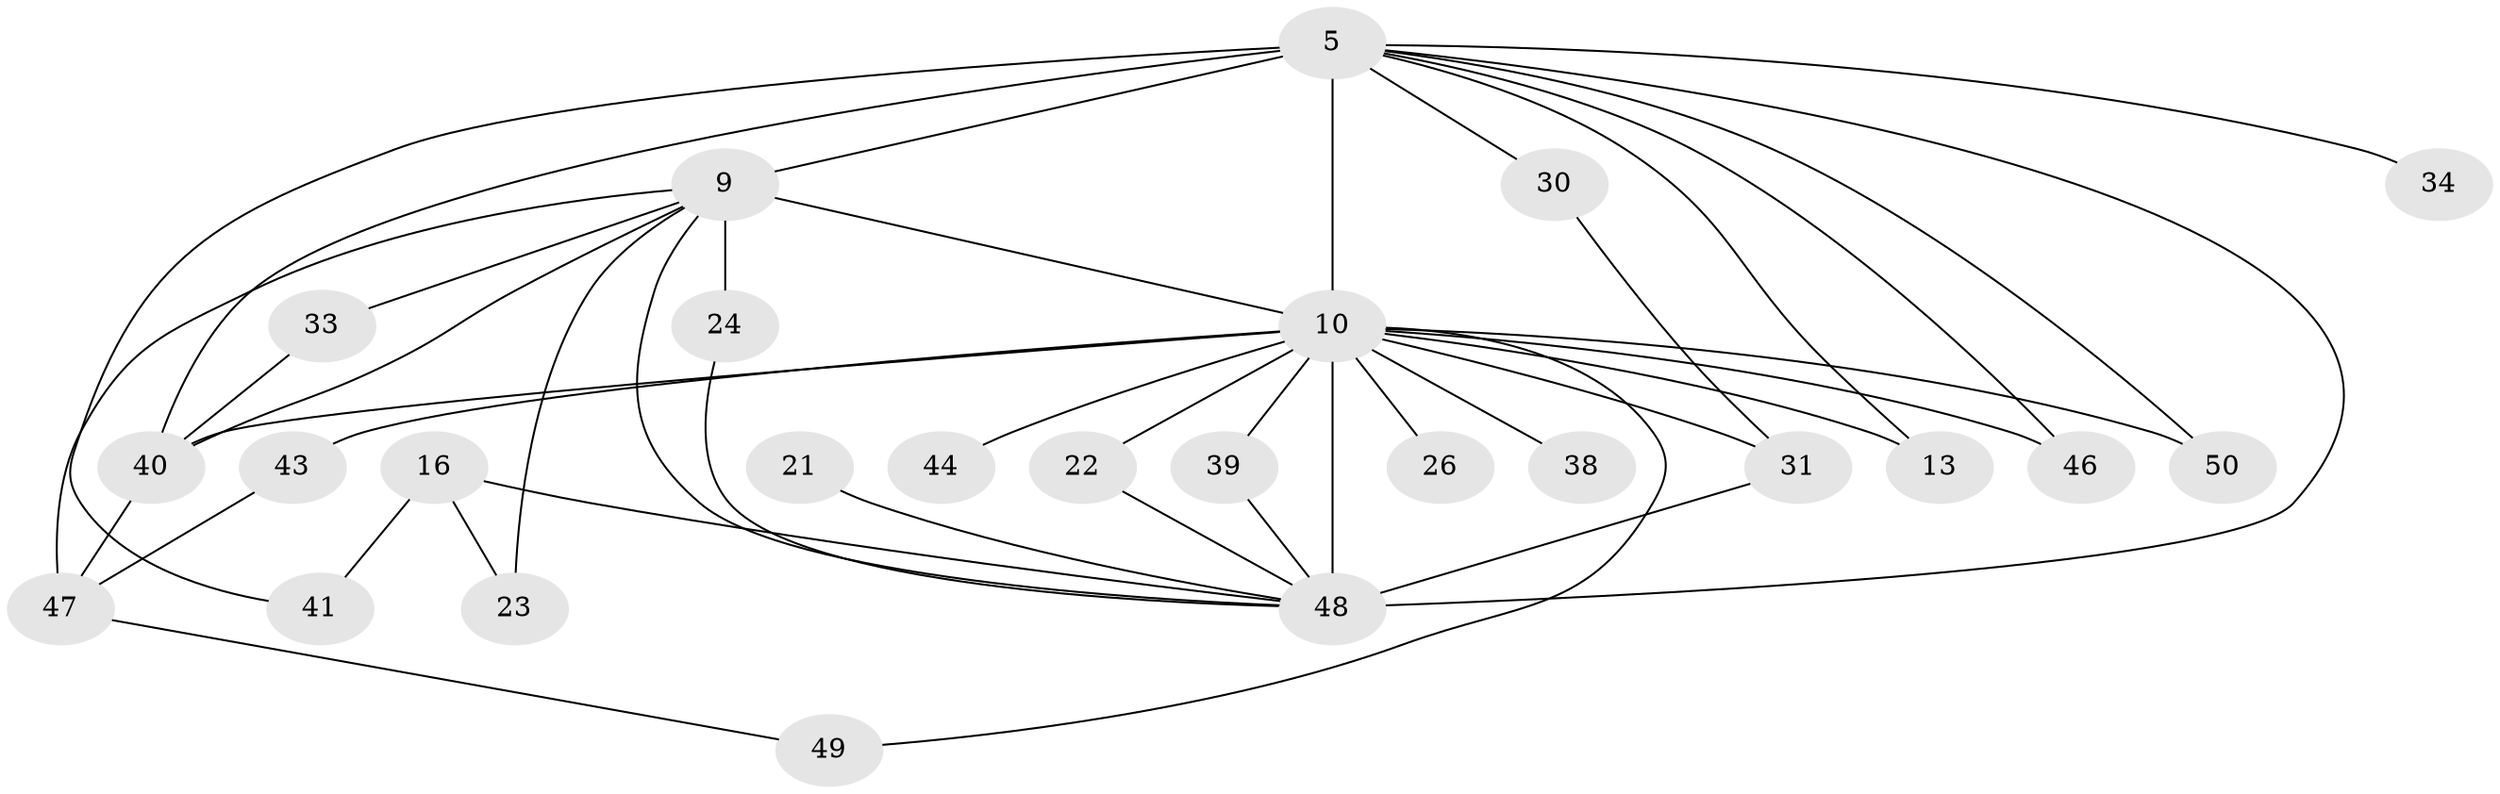 // original degree distribution, {13: 0.06, 14: 0.04, 16: 0.02, 15: 0.06, 12: 0.02, 5: 0.06, 2: 0.5, 3: 0.14, 4: 0.06, 6: 0.04}
// Generated by graph-tools (version 1.1) at 2025/43/03/09/25 04:43:06]
// undirected, 25 vertices, 43 edges
graph export_dot {
graph [start="1"]
  node [color=gray90,style=filled];
  5 [super="+4"];
  9 [super="+2"];
  10 [super="+1+7"];
  13;
  16;
  21;
  22;
  23;
  24;
  26 [super="+14"];
  30;
  31 [super="+27"];
  33;
  34;
  38;
  39 [super="+36"];
  40 [super="+32+18"];
  41;
  43 [super="+42"];
  44;
  46;
  47 [super="+37+12"];
  48 [super="+20+45+35+8"];
  49;
  50;
  5 -- 9 [weight=4];
  5 -- 10 [weight=8];
  5 -- 13;
  5 -- 34 [weight=2];
  5 -- 41;
  5 -- 40 [weight=3];
  5 -- 46;
  5 -- 50;
  5 -- 30;
  5 -- 48 [weight=7];
  9 -- 10 [weight=8];
  9 -- 24;
  9 -- 33;
  9 -- 23;
  9 -- 47 [weight=3];
  9 -- 48 [weight=6];
  9 -- 40;
  10 -- 38 [weight=2];
  10 -- 43 [weight=2];
  10 -- 46;
  10 -- 49;
  10 -- 22;
  10 -- 26 [weight=2];
  10 -- 40;
  10 -- 13;
  10 -- 44 [weight=2];
  10 -- 50;
  10 -- 48 [weight=10];
  10 -- 31 [weight=2];
  10 -- 39 [weight=2];
  16 -- 23;
  16 -- 41;
  16 -- 48 [weight=3];
  21 -- 48 [weight=2];
  22 -- 48;
  24 -- 48;
  30 -- 31;
  31 -- 48 [weight=2];
  33 -- 40;
  39 -- 48;
  40 -- 47;
  43 -- 47;
  47 -- 49;
}

